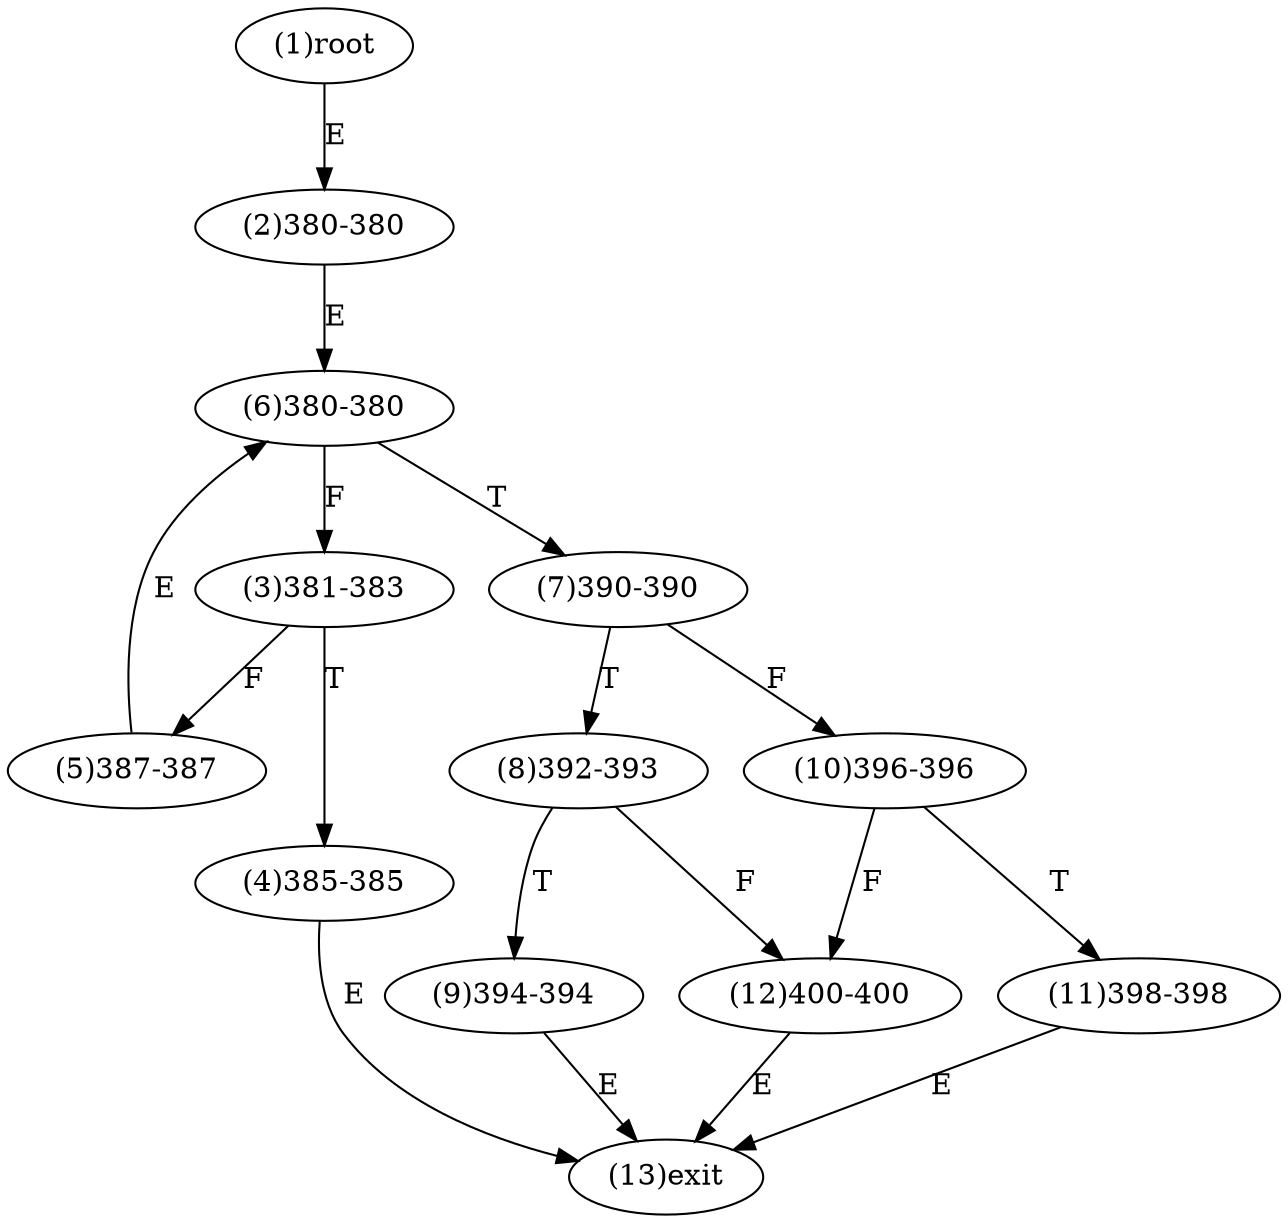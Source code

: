 digraph "" { 
1[ label="(1)root"];
2[ label="(2)380-380"];
3[ label="(3)381-383"];
4[ label="(4)385-385"];
5[ label="(5)387-387"];
6[ label="(6)380-380"];
7[ label="(7)390-390"];
8[ label="(8)392-393"];
9[ label="(9)394-394"];
10[ label="(10)396-396"];
11[ label="(11)398-398"];
12[ label="(12)400-400"];
13[ label="(13)exit"];
1->2[ label="E"];
2->6[ label="E"];
3->5[ label="F"];
3->4[ label="T"];
4->13[ label="E"];
5->6[ label="E"];
6->3[ label="F"];
6->7[ label="T"];
7->10[ label="F"];
7->8[ label="T"];
8->12[ label="F"];
8->9[ label="T"];
9->13[ label="E"];
10->12[ label="F"];
10->11[ label="T"];
11->13[ label="E"];
12->13[ label="E"];
}
